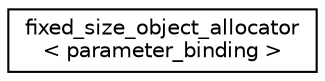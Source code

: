 digraph "Graphical Class Hierarchy"
{
 // INTERACTIVE_SVG=YES
 // LATEX_PDF_SIZE
  edge [fontname="Helvetica",fontsize="10",labelfontname="Helvetica",labelfontsize="10"];
  node [fontname="Helvetica",fontsize="10",shape=record];
  rankdir="LR";
  Node0 [label="fixed_size_object_allocator\l\< parameter_binding \>",height=0.2,width=0.4,color="black", fillcolor="white", style="filled",URL="$classfixed__size__object__allocator.html",tooltip=" "];
}
